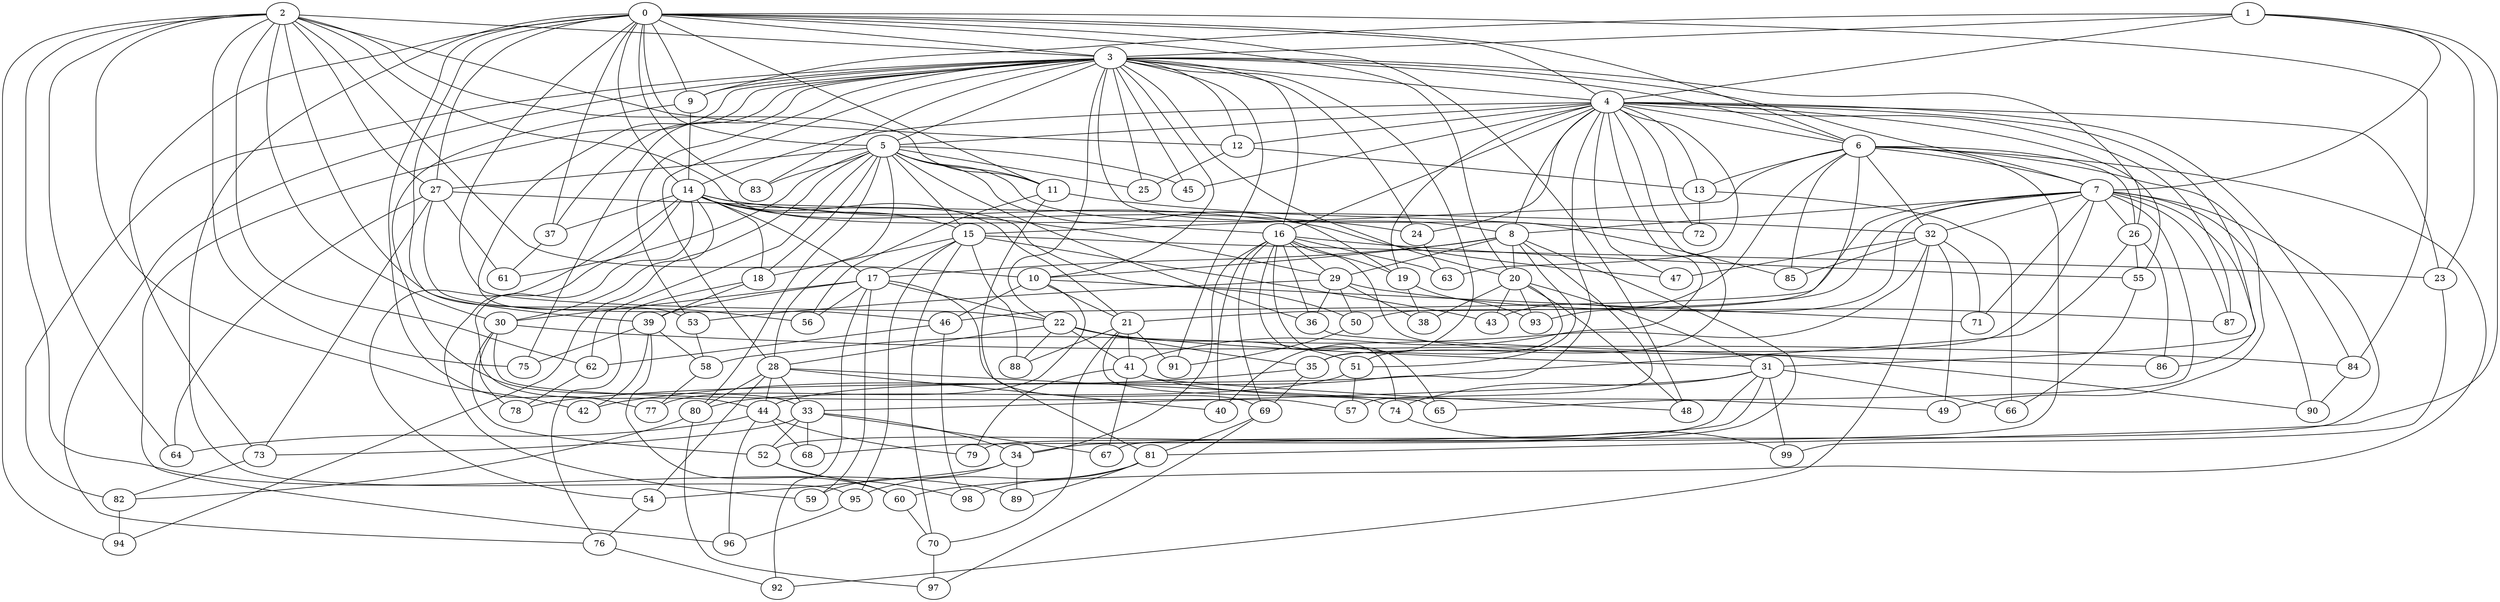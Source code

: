 strict graph "barabasi_albert_graph(100,3)" {
0;
1;
2;
3;
4;
5;
6;
7;
8;
9;
10;
11;
12;
13;
14;
15;
16;
17;
18;
19;
20;
21;
22;
23;
24;
25;
26;
27;
28;
29;
30;
31;
32;
33;
34;
35;
36;
37;
38;
39;
40;
41;
42;
43;
44;
45;
46;
47;
48;
49;
50;
51;
52;
53;
54;
55;
56;
57;
58;
59;
60;
61;
62;
63;
64;
65;
66;
67;
68;
69;
70;
71;
72;
73;
74;
75;
76;
77;
78;
79;
80;
81;
82;
83;
84;
85;
86;
87;
88;
89;
90;
91;
92;
93;
94;
95;
96;
97;
98;
99;
0 -- 3  [is_available=True, prob="0.135806095861"];
0 -- 4  [is_available=True, prob="0.0387569157193"];
0 -- 5  [is_available=True, prob="1.0"];
0 -- 6  [is_available=True, prob="1.0"];
0 -- 39  [is_available=True, prob="1.0"];
0 -- 9  [is_available=True, prob="0.101544971938"];
0 -- 95  [is_available=True, prob="1.0"];
0 -- 11  [is_available=True, prob="1.0"];
0 -- 77  [is_available=True, prob="1.0"];
0 -- 14  [is_available=True, prob="0.0703960003751"];
0 -- 48  [is_available=True, prob="0.346959403719"];
0 -- 83  [is_available=True, prob="1.0"];
0 -- 20  [is_available=True, prob="0.22393830186"];
0 -- 22  [is_available=True, prob="1.0"];
0 -- 73  [is_available=True, prob="1.0"];
0 -- 84  [is_available=True, prob="1.0"];
0 -- 27  [is_available=True, prob="0.0663280428527"];
0 -- 37  [is_available=True, prob="0.464997693759"];
1 -- 3  [is_available=True, prob="1.0"];
1 -- 4  [is_available=True, prob="0.667875600867"];
1 -- 7  [is_available=True, prob="1.0"];
1 -- 9  [is_available=True, prob="0.404566660555"];
1 -- 81  [is_available=True, prob="0.473567608914"];
1 -- 23  [is_available=True, prob="1.0"];
2 -- 64  [is_available=True, prob="0.938739732463"];
2 -- 3  [is_available=True, prob="0.878567179859"];
2 -- 94  [is_available=True, prob="1.0"];
2 -- 10  [is_available=True, prob="0.328922843817"];
2 -- 11  [is_available=True, prob="0.375283532025"];
2 -- 12  [is_available=True, prob="0.469141614721"];
2 -- 16  [is_available=True, prob="1.0"];
2 -- 75  [is_available=True, prob="0.903615374164"];
2 -- 53  [is_available=True, prob="0.554400286224"];
2 -- 62  [is_available=True, prob="0.246812099274"];
2 -- 89  [is_available=True, prob="1.0"];
2 -- 27  [is_available=True, prob="1.0"];
2 -- 42  [is_available=True, prob="0.18239938541"];
2 -- 30  [is_available=True, prob="0.30235831546"];
3 -- 4  [is_available=True, prob="1.0"];
3 -- 5  [is_available=True, prob="0.825063080968"];
3 -- 6  [is_available=True, prob="1.0"];
3 -- 7  [is_available=True, prob="0.85082183873"];
3 -- 9  [is_available=True, prob="0.723545563282"];
3 -- 10  [is_available=True, prob="0.143166037817"];
3 -- 12  [is_available=True, prob="0.612943545873"];
3 -- 16  [is_available=True, prob="1.0"];
3 -- 20  [is_available=True, prob="1.0"];
3 -- 22  [is_available=True, prob="0.338683046014"];
3 -- 24  [is_available=True, prob="1.0"];
3 -- 25  [is_available=True, prob="0.448470176594"];
3 -- 26  [is_available=True, prob="1.0"];
3 -- 28  [is_available=True, prob="0.59676435362"];
3 -- 37  [is_available=True, prob="0.412450583115"];
3 -- 40  [is_available=True, prob="0.268346596165"];
3 -- 45  [is_available=True, prob="0.889268058741"];
3 -- 53  [is_available=True, prob="0.933846677836"];
3 -- 56  [is_available=True, prob="1.0"];
3 -- 75  [is_available=True, prob="0.17577946465"];
3 -- 76  [is_available=True, prob="1.0"];
3 -- 82  [is_available=True, prob="0.983003452369"];
3 -- 83  [is_available=True, prob="1.0"];
3 -- 85  [is_available=True, prob="0.363367050564"];
3 -- 91  [is_available=True, prob="0.0865924176625"];
3 -- 96  [is_available=True, prob="0.232976089863"];
4 -- 5  [is_available=True, prob="0.528926152693"];
4 -- 6  [is_available=True, prob="1.0"];
4 -- 8  [is_available=True, prob="0.145367415223"];
4 -- 12  [is_available=True, prob="1.0"];
4 -- 13  [is_available=True, prob="0.571860490807"];
4 -- 14  [is_available=True, prob="0.141657952203"];
4 -- 16  [is_available=True, prob="0.113940504854"];
4 -- 19  [is_available=True, prob="0.842167681506"];
4 -- 23  [is_available=True, prob="1.0"];
4 -- 24  [is_available=True, prob="0.0913442624668"];
4 -- 31  [is_available=True, prob="0.160390667617"];
4 -- 41  [is_available=True, prob="1.0"];
4 -- 44  [is_available=True, prob="1.0"];
4 -- 45  [is_available=True, prob="0.190148967994"];
4 -- 47  [is_available=True, prob="0.754409285468"];
4 -- 51  [is_available=True, prob="0.0438256274959"];
4 -- 55  [is_available=True, prob="0.925279661453"];
4 -- 63  [is_available=True, prob="0.704168468145"];
4 -- 72  [is_available=True, prob="1.0"];
4 -- 84  [is_available=True, prob="1.0"];
4 -- 87  [is_available=True, prob="0.233211189577"];
5 -- 83  [is_available=True, prob="1.0"];
5 -- 8  [is_available=True, prob="1.0"];
5 -- 11  [is_available=True, prob="1.0"];
5 -- 45  [is_available=True, prob="0.202180814451"];
5 -- 15  [is_available=True, prob="0.575882052834"];
5 -- 80  [is_available=True, prob="1.0"];
5 -- 18  [is_available=True, prob="1.0"];
5 -- 19  [is_available=True, prob="0.317425760238"];
5 -- 94  [is_available=True, prob="0.539202918395"];
5 -- 25  [is_available=True, prob="0.275737789728"];
5 -- 27  [is_available=True, prob="1.0"];
5 -- 28  [is_available=True, prob="0.98198457712"];
5 -- 61  [is_available=True, prob="0.412066727684"];
5 -- 62  [is_available=True, prob="0.894791865802"];
5 -- 36  [is_available=True, prob="0.00863304080077"];
6 -- 32  [is_available=True, prob="1.0"];
6 -- 7  [is_available=True, prob="0.817796829352"];
6 -- 43  [is_available=True, prob="1.0"];
6 -- 13  [is_available=True, prob="1.0"];
6 -- 15  [is_available=True, prob="0.475012467526"];
6 -- 49  [is_available=True, prob="1.0"];
6 -- 50  [is_available=True, prob="0.671638736631"];
6 -- 85  [is_available=True, prob="0.583677343926"];
6 -- 26  [is_available=True, prob="0.492645717759"];
6 -- 79  [is_available=True, prob="0.698663340375"];
6 -- 60  [is_available=True, prob="0.687561915662"];
7 -- 32  [is_available=True, prob="0.363477760464"];
7 -- 67  [is_available=True, prob="0.0126974492418"];
7 -- 65  [is_available=True, prob="1.0"];
7 -- 8  [is_available=True, prob="0.434730460573"];
7 -- 71  [is_available=True, prob="0.793309326257"];
7 -- 46  [is_available=True, prob="1.0"];
7 -- 93  [is_available=True, prob="0.150449428109"];
7 -- 35  [is_available=True, prob="1.0"];
7 -- 21  [is_available=True, prob="0.612623262698"];
7 -- 86  [is_available=True, prob="0.881815068778"];
7 -- 87  [is_available=True, prob="0.743058898778"];
7 -- 26  [is_available=True, prob="0.86721811253"];
7 -- 90  [is_available=True, prob="0.0638002167064"];
8 -- 34  [is_available=True, prob="0.709213530383"];
8 -- 10  [is_available=True, prob="0.946300481305"];
8 -- 17  [is_available=True, prob="0.0968204374712"];
8 -- 51  [is_available=True, prob="1.0"];
8 -- 20  [is_available=True, prob="0.0403919522379"];
8 -- 57  [is_available=True, prob="1.0"];
8 -- 29  [is_available=True, prob="0.581250857975"];
9 -- 14  [is_available=True, prob="0.777249061552"];
9 -- 33  [is_available=True, prob="1.0"];
10 -- 71  [is_available=True, prob="0.517286756591"];
10 -- 77  [is_available=True, prob="1.0"];
10 -- 46  [is_available=True, prob="0.168014367121"];
10 -- 21  [is_available=True, prob="0.962934017916"];
11 -- 72  [is_available=True, prob="0.083096855314"];
11 -- 81  [is_available=True, prob="0.805446251264"];
11 -- 56  [is_available=True, prob="0.0324556540495"];
12 -- 25  [is_available=True, prob="1.0"];
12 -- 13  [is_available=True, prob="1.0"];
13 -- 72  [is_available=True, prob="0.506231372946"];
13 -- 66  [is_available=True, prob="0.190082036122"];
14 -- 59  [is_available=True, prob="0.699354593299"];
14 -- 37  [is_available=True, prob="0.354778609042"];
14 -- 44  [is_available=True, prob="1.0"];
14 -- 50  [is_available=True, prob="0.681388078263"];
14 -- 15  [is_available=True, prob="0.235846527384"];
14 -- 17  [is_available=True, prob="0.92386636751"];
14 -- 18  [is_available=True, prob="0.118575652696"];
14 -- 21  [is_available=True, prob="0.0256730585186"];
14 -- 54  [is_available=True, prob="0.0460220170338"];
14 -- 24  [is_available=True, prob="0.500791470319"];
14 -- 47  [is_available=True, prob="1.0"];
14 -- 29  [is_available=True, prob="0.691771412257"];
14 -- 30  [is_available=True, prob="0.428542146663"];
15 -- 43  [is_available=True, prob="1.0"];
15 -- 17  [is_available=True, prob="0.745540256142"];
15 -- 18  [is_available=True, prob="1.0"];
15 -- 23  [is_available=True, prob="0.411226614272"];
15 -- 88  [is_available=True, prob="0.103146774323"];
15 -- 70  [is_available=True, prob="0.0536444690343"];
15 -- 95  [is_available=True, prob="0.209474868954"];
16 -- 65  [is_available=True, prob="0.238495244557"];
16 -- 34  [is_available=True, prob="0.24705223182"];
16 -- 69  [is_available=True, prob="1.0"];
16 -- 40  [is_available=True, prob="0.336818738508"];
16 -- 74  [is_available=True, prob="1.0"];
16 -- 19  [is_available=True, prob="0.0460915914747"];
16 -- 55  [is_available=True, prob="1.0"];
16 -- 36  [is_available=True, prob="0.934197901318"];
16 -- 90  [is_available=True, prob="1.0"];
16 -- 29  [is_available=True, prob="0.951891589721"];
16 -- 63  [is_available=True, prob="0.908788460336"];
17 -- 69  [is_available=True, prob="0.247814093884"];
17 -- 39  [is_available=True, prob="0.842991350928"];
17 -- 22  [is_available=True, prob="1.0"];
17 -- 56  [is_available=True, prob="0.937566364148"];
17 -- 59  [is_available=True, prob="0.669287356667"];
17 -- 92  [is_available=True, prob="0.202078786369"];
17 -- 30  [is_available=True, prob="1.0"];
18 -- 39  [is_available=True, prob="0.652361957211"];
18 -- 76  [is_available=True, prob="1.0"];
19 -- 38  [is_available=True, prob="0.587339495598"];
19 -- 93  [is_available=True, prob="1.0"];
20 -- 38  [is_available=True, prob="0.857520875802"];
20 -- 43  [is_available=True, prob="0.389816134504"];
20 -- 48  [is_available=True, prob="0.284184383349"];
20 -- 35  [is_available=True, prob="0.378999030987"];
20 -- 93  [is_available=True, prob="0.169550749149"];
20 -- 31  [is_available=True, prob="0.120822010779"];
21 -- 70  [is_available=True, prob="0.160909641551"];
21 -- 41  [is_available=True, prob="1.0"];
21 -- 88  [is_available=True, prob="1.0"];
21 -- 91  [is_available=True, prob="1.0"];
21 -- 74  [is_available=True, prob="0.502896878471"];
22 -- 51  [is_available=True, prob="1.0"];
22 -- 41  [is_available=True, prob="0.425561275793"];
22 -- 35  [is_available=True, prob="0.753300598848"];
22 -- 88  [is_available=True, prob="0.656341294214"];
22 -- 28  [is_available=True, prob="0.629628107896"];
22 -- 31  [is_available=True, prob="0.952614184591"];
23 -- 99  [is_available=True, prob="1.0"];
24 -- 63  [is_available=True, prob="0.650496468964"];
26 -- 78  [is_available=True, prob="0.615868808791"];
26 -- 86  [is_available=True, prob="0.748699283791"];
26 -- 55  [is_available=True, prob="0.392180889326"];
27 -- 32  [is_available=True, prob="0.548677119538"];
27 -- 64  [is_available=True, prob="0.51615490135"];
27 -- 73  [is_available=True, prob="0.181102970157"];
27 -- 46  [is_available=True, prob="1.0"];
27 -- 61  [is_available=True, prob="0.447850189071"];
28 -- 33  [is_available=True, prob="0.936811223242"];
28 -- 65  [is_available=True, prob="0.426514764031"];
28 -- 40  [is_available=True, prob="0.0262987286335"];
28 -- 44  [is_available=True, prob="0.671641199219"];
28 -- 80  [is_available=True, prob="0.686641150113"];
28 -- 54  [is_available=True, prob="0.292903922761"];
29 -- 36  [is_available=True, prob="0.374622143359"];
29 -- 38  [is_available=True, prob="0.874439522062"];
29 -- 50  [is_available=True, prob="0.231264762774"];
29 -- 53  [is_available=True, prob="1.0"];
29 -- 87  [is_available=True, prob="0.531237486377"];
30 -- 84  [is_available=True, prob="0.255024728921"];
30 -- 78  [is_available=True, prob="1.0"];
30 -- 52  [is_available=True, prob="0.252584331553"];
30 -- 57  [is_available=True, prob="1.0"];
31 -- 68  [is_available=True, prob="0.836572062187"];
31 -- 33  [is_available=True, prob="0.949147431015"];
31 -- 66  [is_available=True, prob="0.17343458968"];
31 -- 99  [is_available=True, prob="1.0"];
31 -- 74  [is_available=True, prob="0.492274729834"];
31 -- 52  [is_available=True, prob="0.532557714908"];
32 -- 71  [is_available=True, prob="0.560446177332"];
32 -- 47  [is_available=True, prob="0.995284928333"];
32 -- 49  [is_available=True, prob="0.997378680203"];
32 -- 85  [is_available=True, prob="0.436257532812"];
32 -- 58  [is_available=True, prob="0.695067096353"];
32 -- 92  [is_available=True, prob="1.0"];
33 -- 34  [is_available=True, prob="0.222353069783"];
33 -- 67  [is_available=True, prob="0.872624305563"];
33 -- 68  [is_available=True, prob="0.264923084648"];
33 -- 52  [is_available=True, prob="0.964970713744"];
33 -- 73  [is_available=True, prob="0.535091729396"];
34 -- 54  [is_available=True, prob="0.925065559295"];
34 -- 89  [is_available=True, prob="0.790403287864"];
34 -- 59  [is_available=True, prob="1.0"];
35 -- 42  [is_available=True, prob="1.0"];
35 -- 69  [is_available=True, prob="1.0"];
36 -- 86  [is_available=True, prob="0.82768622602"];
37 -- 61  [is_available=True, prob="0.253141246879"];
39 -- 42  [is_available=True, prob="0.088031275194"];
39 -- 75  [is_available=True, prob="1.0"];
39 -- 58  [is_available=True, prob="1.0"];
39 -- 60  [is_available=True, prob="0.997832002574"];
41 -- 67  [is_available=True, prob="1.0"];
41 -- 79  [is_available=True, prob="1.0"];
41 -- 48  [is_available=True, prob="0.518984868451"];
41 -- 49  [is_available=True, prob="0.796441654267"];
44 -- 64  [is_available=True, prob="0.764706027435"];
44 -- 96  [is_available=True, prob="1.0"];
44 -- 79  [is_available=True, prob="1.0"];
44 -- 68  [is_available=True, prob="0.698172067317"];
46 -- 98  [is_available=True, prob="0.661517968793"];
46 -- 62  [is_available=True, prob="0.491317047188"];
50 -- 91  [is_available=True, prob="1.0"];
51 -- 57  [is_available=True, prob="1.0"];
51 -- 80  [is_available=True, prob="0.96902822004"];
52 -- 98  [is_available=True, prob="1.0"];
52 -- 60  [is_available=True, prob="1.0"];
53 -- 58  [is_available=True, prob="0.086818687549"];
54 -- 76  [is_available=True, prob="1.0"];
55 -- 66  [is_available=True, prob="0.128560909373"];
58 -- 77  [is_available=True, prob="1.0"];
60 -- 70  [is_available=True, prob="0.88535813626"];
62 -- 78  [is_available=True, prob="0.589804079521"];
69 -- 97  [is_available=True, prob="0.507439913981"];
69 -- 81  [is_available=True, prob="0.0373220285842"];
70 -- 97  [is_available=True, prob="1.0"];
73 -- 82  [is_available=True, prob="1.0"];
74 -- 99  [is_available=True, prob="1.0"];
76 -- 92  [is_available=True, prob="0.0766491901831"];
80 -- 97  [is_available=True, prob="1.0"];
80 -- 82  [is_available=True, prob="0.651946782795"];
81 -- 98  [is_available=True, prob="0.327398727759"];
81 -- 89  [is_available=True, prob="0.418224774941"];
81 -- 95  [is_available=True, prob="0.119015837739"];
82 -- 94  [is_available=True, prob="0.0755119864693"];
84 -- 90  [is_available=True, prob="0.565293033539"];
95 -- 96  [is_available=True, prob="0.919804758612"];
}
